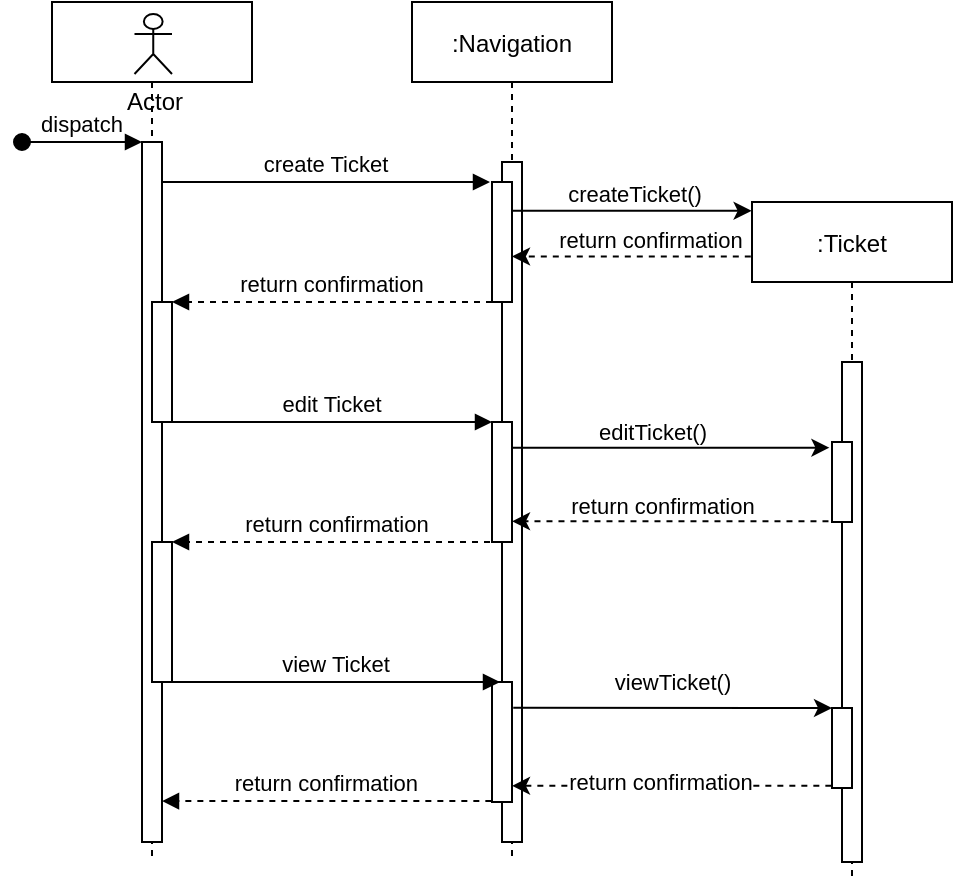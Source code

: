 <mxfile version="14.2.7" type="device"><diagram id="kgpKYQtTHZ0yAKxKKP6v" name="Page-1"><mxGraphModel dx="981" dy="528" grid="1" gridSize="10" guides="1" tooltips="1" connect="1" arrows="1" fold="1" page="1" pageScale="1" pageWidth="850" pageHeight="1100" math="0" shadow="0"><root><mxCell id="0"/><mxCell id="1" parent="0"/><mxCell id="3nuBFxr9cyL0pnOWT2aG-1" value="" style="shape=umlLifeline;perimeter=lifelinePerimeter;container=1;collapsible=0;recursiveResize=0;rounded=0;shadow=0;strokeWidth=1;" parent="1" vertex="1"><mxGeometry x="120" y="60" width="100" height="430" as="geometry"/></mxCell><mxCell id="3nuBFxr9cyL0pnOWT2aG-2" value="" style="points=[];perimeter=orthogonalPerimeter;rounded=0;shadow=0;strokeWidth=1;" parent="3nuBFxr9cyL0pnOWT2aG-1" vertex="1"><mxGeometry x="45" y="70" width="10" height="350" as="geometry"/></mxCell><mxCell id="3nuBFxr9cyL0pnOWT2aG-3" value="dispatch" style="verticalAlign=bottom;startArrow=oval;endArrow=block;startSize=8;shadow=0;strokeWidth=1;" parent="3nuBFxr9cyL0pnOWT2aG-1" target="3nuBFxr9cyL0pnOWT2aG-2" edge="1"><mxGeometry relative="1" as="geometry"><mxPoint x="-15" y="70" as="sourcePoint"/></mxGeometry></mxCell><mxCell id="3nuBFxr9cyL0pnOWT2aG-4" value="" style="points=[];perimeter=orthogonalPerimeter;rounded=0;shadow=0;strokeWidth=1;" parent="3nuBFxr9cyL0pnOWT2aG-1" vertex="1"><mxGeometry x="50" y="150" width="10" height="60" as="geometry"/></mxCell><mxCell id="dT48cLAfwonFVTK6gfK7-1" value="Actor" style="shape=umlActor;verticalLabelPosition=bottom;verticalAlign=top;html=1;outlineConnect=0;" parent="3nuBFxr9cyL0pnOWT2aG-1" vertex="1"><mxGeometry x="41.25" y="6" width="18.75" height="30" as="geometry"/></mxCell><mxCell id="ErPrFGWE5LueMOkpQ8Ja-9" value="" style="points=[];perimeter=orthogonalPerimeter;rounded=0;shadow=0;strokeWidth=1;" parent="3nuBFxr9cyL0pnOWT2aG-1" vertex="1"><mxGeometry x="50" y="270" width="10" height="70" as="geometry"/></mxCell><mxCell id="3nuBFxr9cyL0pnOWT2aG-5" value=":Navigation" style="shape=umlLifeline;perimeter=lifelinePerimeter;container=1;collapsible=0;recursiveResize=0;rounded=0;shadow=0;strokeWidth=1;" parent="1" vertex="1"><mxGeometry x="300" y="60" width="100" height="430" as="geometry"/></mxCell><mxCell id="3nuBFxr9cyL0pnOWT2aG-6" value="" style="points=[];perimeter=orthogonalPerimeter;rounded=0;shadow=0;strokeWidth=1;" parent="3nuBFxr9cyL0pnOWT2aG-5" vertex="1"><mxGeometry x="45" y="80" width="10" height="340" as="geometry"/></mxCell><mxCell id="ErPrFGWE5LueMOkpQ8Ja-6" value="" style="points=[];perimeter=orthogonalPerimeter;rounded=0;shadow=0;strokeWidth=1;" parent="3nuBFxr9cyL0pnOWT2aG-5" vertex="1"><mxGeometry x="40" y="210" width="10" height="60" as="geometry"/></mxCell><mxCell id="ErPrFGWE5LueMOkpQ8Ja-7" value="" style="points=[];perimeter=orthogonalPerimeter;rounded=0;shadow=0;strokeWidth=1;" parent="3nuBFxr9cyL0pnOWT2aG-5" vertex="1"><mxGeometry x="40" y="90" width="10" height="60" as="geometry"/></mxCell><mxCell id="ErPrFGWE5LueMOkpQ8Ja-11" value="" style="points=[];perimeter=orthogonalPerimeter;rounded=0;shadow=0;strokeWidth=1;" parent="3nuBFxr9cyL0pnOWT2aG-5" vertex="1"><mxGeometry x="40" y="340" width="10" height="60" as="geometry"/></mxCell><mxCell id="3nuBFxr9cyL0pnOWT2aG-8" value="create Ticket" style="verticalAlign=bottom;endArrow=block;entryX=-0.1;entryY=0;shadow=0;strokeWidth=1;entryDx=0;entryDy=0;entryPerimeter=0;" parent="1" source="3nuBFxr9cyL0pnOWT2aG-2" target="ErPrFGWE5LueMOkpQ8Ja-7" edge="1"><mxGeometry relative="1" as="geometry"><mxPoint x="275" y="160" as="sourcePoint"/></mxGeometry></mxCell><mxCell id="3nuBFxr9cyL0pnOWT2aG-9" value="return confirmation" style="verticalAlign=bottom;endArrow=block;entryX=1;entryY=0;shadow=0;strokeWidth=1;dashed=1;" parent="1" source="ErPrFGWE5LueMOkpQ8Ja-7" target="3nuBFxr9cyL0pnOWT2aG-4" edge="1"><mxGeometry relative="1" as="geometry"><mxPoint x="240" y="200" as="sourcePoint"/></mxGeometry></mxCell><mxCell id="ErPrFGWE5LueMOkpQ8Ja-3" value="edit Ticket" style="verticalAlign=bottom;endArrow=block;shadow=0;strokeWidth=1;" parent="1" target="ErPrFGWE5LueMOkpQ8Ja-6" edge="1" source="3nuBFxr9cyL0pnOWT2aG-4"><mxGeometry relative="1" as="geometry"><mxPoint x="180" y="280.0" as="sourcePoint"/><mxPoint x="290" y="330" as="targetPoint"/></mxGeometry></mxCell><mxCell id="ErPrFGWE5LueMOkpQ8Ja-8" value="return confirmation" style="verticalAlign=bottom;endArrow=block;entryX=1;entryY=0;shadow=0;strokeWidth=1;dashed=1;" parent="1" edge="1"><mxGeometry relative="1" as="geometry"><mxPoint x="345" y="330" as="sourcePoint"/><mxPoint x="180" y="330" as="targetPoint"/></mxGeometry></mxCell><mxCell id="ErPrFGWE5LueMOkpQ8Ja-10" value="view Ticket" style="verticalAlign=bottom;endArrow=block;entryX=-0.1;entryY=0;shadow=0;strokeWidth=1;entryDx=0;entryDy=0;entryPerimeter=0;" parent="1" edge="1"><mxGeometry relative="1" as="geometry"><mxPoint x="180" y="400" as="sourcePoint"/><mxPoint x="344" y="400" as="targetPoint"/></mxGeometry></mxCell><mxCell id="ErPrFGWE5LueMOkpQ8Ja-12" value="return confirmation" style="verticalAlign=bottom;endArrow=block;shadow=0;strokeWidth=1;dashed=1;exitX=-0.033;exitY=0.992;exitDx=0;exitDy=0;exitPerimeter=0;" parent="1" target="3nuBFxr9cyL0pnOWT2aG-2" edge="1" source="ErPrFGWE5LueMOkpQ8Ja-11"><mxGeometry relative="1" as="geometry"><mxPoint x="345" y="450" as="sourcePoint"/><mxPoint x="180" y="450" as="targetPoint"/></mxGeometry></mxCell><mxCell id="Z8aHl5Z5ljwvIauNiwNV-1" value=":Ticket" style="shape=umlLifeline;perimeter=lifelinePerimeter;container=1;collapsible=0;recursiveResize=0;rounded=0;shadow=0;strokeWidth=1;" vertex="1" parent="1"><mxGeometry x="470" y="160" width="100" height="340" as="geometry"/></mxCell><mxCell id="Z8aHl5Z5ljwvIauNiwNV-2" value="" style="points=[];perimeter=orthogonalPerimeter;rounded=0;shadow=0;strokeWidth=1;" vertex="1" parent="Z8aHl5Z5ljwvIauNiwNV-1"><mxGeometry x="45" y="80" width="10" height="250" as="geometry"/></mxCell><mxCell id="Z8aHl5Z5ljwvIauNiwNV-19" value="" style="points=[];perimeter=orthogonalPerimeter;rounded=0;shadow=0;strokeWidth=1;" vertex="1" parent="Z8aHl5Z5ljwvIauNiwNV-1"><mxGeometry x="40" y="253" width="10" height="40" as="geometry"/></mxCell><mxCell id="Z8aHl5Z5ljwvIauNiwNV-8" value="" style="endArrow=classic;html=1;entryX=-0.002;entryY=0.013;entryDx=0;entryDy=0;entryPerimeter=0;" edge="1" parent="1" source="ErPrFGWE5LueMOkpQ8Ja-7" target="Z8aHl5Z5ljwvIauNiwNV-1"><mxGeometry width="50" height="50" relative="1" as="geometry"><mxPoint x="460" y="240" as="sourcePoint"/><mxPoint x="510" y="190" as="targetPoint"/></mxGeometry></mxCell><mxCell id="Z8aHl5Z5ljwvIauNiwNV-10" value="createTicket()" style="edgeLabel;html=1;align=center;verticalAlign=middle;resizable=0;points=[];" vertex="1" connectable="0" parent="Z8aHl5Z5ljwvIauNiwNV-8"><mxGeometry x="-0.41" y="1" relative="1" as="geometry"><mxPoint x="24.8" y="-7.59" as="offset"/></mxGeometry></mxCell><mxCell id="Z8aHl5Z5ljwvIauNiwNV-11" value="" style="endArrow=classic;html=1;exitX=-0.006;exitY=0.08;exitDx=0;exitDy=0;exitPerimeter=0;dashed=1;" edge="1" parent="1" source="Z8aHl5Z5ljwvIauNiwNV-1" target="ErPrFGWE5LueMOkpQ8Ja-7"><mxGeometry width="50" height="50" relative="1" as="geometry"><mxPoint x="460" y="240" as="sourcePoint"/><mxPoint x="510" y="190" as="targetPoint"/></mxGeometry></mxCell><mxCell id="Z8aHl5Z5ljwvIauNiwNV-12" value="return confirmation" style="edgeLabel;html=1;align=center;verticalAlign=middle;resizable=0;points=[];" vertex="1" connectable="0" parent="Z8aHl5Z5ljwvIauNiwNV-11"><mxGeometry x="-0.27" y="-1" relative="1" as="geometry"><mxPoint x="-6.8" y="-7.4" as="offset"/></mxGeometry></mxCell><mxCell id="Z8aHl5Z5ljwvIauNiwNV-13" value="" style="points=[];perimeter=orthogonalPerimeter;rounded=0;shadow=0;strokeWidth=1;" vertex="1" parent="1"><mxGeometry x="510" y="280" width="10" height="40" as="geometry"/></mxCell><mxCell id="Z8aHl5Z5ljwvIauNiwNV-14" value="" style="endArrow=classic;html=1;entryX=-0.129;entryY=0.071;entryDx=0;entryDy=0;entryPerimeter=0;" edge="1" parent="1" source="ErPrFGWE5LueMOkpQ8Ja-6" target="Z8aHl5Z5ljwvIauNiwNV-13"><mxGeometry width="50" height="50" relative="1" as="geometry"><mxPoint x="460" y="320" as="sourcePoint"/><mxPoint x="510" y="270" as="targetPoint"/></mxGeometry></mxCell><mxCell id="Z8aHl5Z5ljwvIauNiwNV-15" value="editTicket()" style="edgeLabel;html=1;align=center;verticalAlign=middle;resizable=0;points=[];" vertex="1" connectable="0" parent="Z8aHl5Z5ljwvIauNiwNV-14"><mxGeometry x="-0.122" y="2" relative="1" as="geometry"><mxPoint y="-6.26" as="offset"/></mxGeometry></mxCell><mxCell id="Z8aHl5Z5ljwvIauNiwNV-16" value="" style="endArrow=classic;html=1;dashed=1;exitX=-0.176;exitY=0.992;exitDx=0;exitDy=0;exitPerimeter=0;" edge="1" parent="1" source="Z8aHl5Z5ljwvIauNiwNV-13" target="ErPrFGWE5LueMOkpQ8Ja-6"><mxGeometry width="50" height="50" relative="1" as="geometry"><mxPoint x="460" y="320" as="sourcePoint"/><mxPoint x="510" y="270" as="targetPoint"/></mxGeometry></mxCell><mxCell id="Z8aHl5Z5ljwvIauNiwNV-17" value="return confirmation" style="edgeLabel;html=1;align=center;verticalAlign=middle;resizable=0;points=[];" vertex="1" connectable="0" parent="Z8aHl5Z5ljwvIauNiwNV-16"><mxGeometry x="0.07" y="1" relative="1" as="geometry"><mxPoint x="0.57" y="-8.88" as="offset"/></mxGeometry></mxCell><mxCell id="Z8aHl5Z5ljwvIauNiwNV-18" value="viewTicket()" style="endArrow=classic;html=1;exitX=1.062;exitY=0.257;exitDx=0;exitDy=0;exitPerimeter=0;" edge="1" parent="1"><mxGeometry x="-0.004" y="13" width="50" height="50" relative="1" as="geometry"><mxPoint x="350.62" y="412.85" as="sourcePoint"/><mxPoint x="510" y="413" as="targetPoint"/><mxPoint as="offset"/></mxGeometry></mxCell><mxCell id="Z8aHl5Z5ljwvIauNiwNV-20" value="" style="endArrow=classic;html=1;dashed=1;exitX=-0.033;exitY=0.973;exitDx=0;exitDy=0;exitPerimeter=0;" edge="1" parent="1" source="Z8aHl5Z5ljwvIauNiwNV-19" target="ErPrFGWE5LueMOkpQ8Ja-11"><mxGeometry width="50" height="50" relative="1" as="geometry"><mxPoint x="460" y="410" as="sourcePoint"/><mxPoint x="510" y="360" as="targetPoint"/></mxGeometry></mxCell><mxCell id="Z8aHl5Z5ljwvIauNiwNV-21" value="return confirmation" style="edgeLabel;html=1;align=center;verticalAlign=middle;resizable=0;points=[];" vertex="1" connectable="0" parent="Z8aHl5Z5ljwvIauNiwNV-20"><mxGeometry x="0.074" y="-2" relative="1" as="geometry"><mxPoint as="offset"/></mxGeometry></mxCell></root></mxGraphModel></diagram></mxfile>